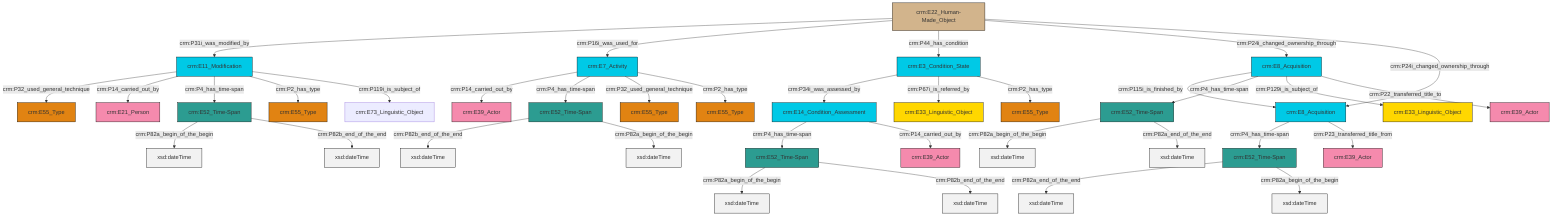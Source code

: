 graph TD
classDef Literal fill:#f2f2f2,stroke:#000000;
classDef CRM_Entity fill:#FFFFFF,stroke:#000000;
classDef Temporal_Entity fill:#00C9E6, stroke:#000000;
classDef Type fill:#E18312, stroke:#000000;
classDef Time-Span fill:#2C9C91, stroke:#000000;
classDef Appellation fill:#FFEB7F, stroke:#000000;
classDef Place fill:#008836, stroke:#000000;
classDef Persistent_Item fill:#B266B2, stroke:#000000;
classDef Conceptual_Object fill:#FFD700, stroke:#000000;
classDef Physical_Thing fill:#D2B48C, stroke:#000000;
classDef Actor fill:#f58aad, stroke:#000000;
classDef PC_Classes fill:#4ce600, stroke:#000000;
classDef Multi fill:#cccccc,stroke:#000000;

6["crm:E52_Time-Span"]:::Time-Span -->|crm:P82b_end_of_the_end| 7[xsd:dateTime]:::Literal
8["crm:E3_Condition_State"]:::Temporal_Entity -->|crm:P34i_was_assessed_by| 9["crm:E14_Condition_Assessment"]:::Temporal_Entity
2["crm:E52_Time-Span"]:::Time-Span -->|crm:P82a_end_of_the_end| 12[xsd:dateTime]:::Literal
2["crm:E52_Time-Span"]:::Time-Span -->|crm:P82a_begin_of_the_begin| 13[xsd:dateTime]:::Literal
14["crm:E52_Time-Span"]:::Time-Span -->|crm:P82a_begin_of_the_begin| 15[xsd:dateTime]:::Literal
16["crm:E7_Activity"]:::Temporal_Entity -->|crm:P14_carried_out_by| 17["crm:E39_Actor"]:::Actor
18["crm:E8_Acquisition"]:::Temporal_Entity -->|crm:P115i_is_finished_by| 19["crm:E8_Acquisition"]:::Temporal_Entity
19["crm:E8_Acquisition"]:::Temporal_Entity -->|crm:P4_has_time-span| 2["crm:E52_Time-Span"]:::Time-Span
19["crm:E8_Acquisition"]:::Temporal_Entity -->|crm:P23_transferred_title_from| 24["crm:E39_Actor"]:::Actor
6["crm:E52_Time-Span"]:::Time-Span -->|crm:P82a_begin_of_the_begin| 25[xsd:dateTime]:::Literal
14["crm:E52_Time-Span"]:::Time-Span -->|crm:P82b_end_of_the_end| 26[xsd:dateTime]:::Literal
4["crm:E11_Modification"]:::Temporal_Entity -->|crm:P32_used_general_technique| 27["crm:E55_Type"]:::Type
16["crm:E7_Activity"]:::Temporal_Entity -->|crm:P4_has_time-span| 6["crm:E52_Time-Span"]:::Time-Span
16["crm:E7_Activity"]:::Temporal_Entity -->|crm:P32_used_general_technique| 32["crm:E55_Type"]:::Type
4["crm:E11_Modification"]:::Temporal_Entity -->|crm:P14_carried_out_by| 33["crm:E21_Person"]:::Actor
30["crm:E52_Time-Span"]:::Time-Span -->|crm:P82a_begin_of_the_begin| 34[xsd:dateTime]:::Literal
4["crm:E11_Modification"]:::Temporal_Entity -->|crm:P4_has_time-span| 30["crm:E52_Time-Span"]:::Time-Span
36["crm:E22_Human-Made_Object"]:::Physical_Thing -->|crm:P31i_was_modified_by| 4["crm:E11_Modification"]:::Temporal_Entity
36["crm:E22_Human-Made_Object"]:::Physical_Thing -->|crm:P16i_was_used_for| 16["crm:E7_Activity"]:::Temporal_Entity
8["crm:E3_Condition_State"]:::Temporal_Entity -->|crm:P67i_is_referred_by| 41["crm:E33_Linguistic_Object"]:::Conceptual_Object
16["crm:E7_Activity"]:::Temporal_Entity -->|crm:P2_has_type| 43["crm:E55_Type"]:::Type
30["crm:E52_Time-Span"]:::Time-Span -->|crm:P82b_end_of_the_end| 47[xsd:dateTime]:::Literal
37["crm:E52_Time-Span"]:::Time-Span -->|crm:P82a_begin_of_the_begin| 49[xsd:dateTime]:::Literal
9["crm:E14_Condition_Assessment"]:::Temporal_Entity -->|crm:P4_has_time-span| 14["crm:E52_Time-Span"]:::Time-Span
18["crm:E8_Acquisition"]:::Temporal_Entity -->|crm:P4_has_time-span| 37["crm:E52_Time-Span"]:::Time-Span
36["crm:E22_Human-Made_Object"]:::Physical_Thing -->|crm:P44_has_condition| 8["crm:E3_Condition_State"]:::Temporal_Entity
37["crm:E52_Time-Span"]:::Time-Span -->|crm:P82a_end_of_the_end| 51[xsd:dateTime]:::Literal
8["crm:E3_Condition_State"]:::Temporal_Entity -->|crm:P2_has_type| 22["crm:E55_Type"]:::Type
36["crm:E22_Human-Made_Object"]:::Physical_Thing -->|crm:P24i_changed_ownership_through| 18["crm:E8_Acquisition"]:::Temporal_Entity
9["crm:E14_Condition_Assessment"]:::Temporal_Entity -->|crm:P14_carried_out_by| 10["crm:E39_Actor"]:::Actor
4["crm:E11_Modification"]:::Temporal_Entity -->|crm:P2_has_type| 0["crm:E55_Type"]:::Type
36["crm:E22_Human-Made_Object"]:::Physical_Thing -->|crm:P24i_changed_ownership_through| 19["crm:E8_Acquisition"]:::Temporal_Entity
18["crm:E8_Acquisition"]:::Temporal_Entity -->|crm:P129i_is_subject_of| 28["crm:E33_Linguistic_Object"]:::Conceptual_Object
4["crm:E11_Modification"]:::Temporal_Entity -->|crm:P119i_is_subject_of| 57["crm:E73_Linguistic_Object"]:::Default
18["crm:E8_Acquisition"]:::Temporal_Entity -->|crm:P22_transferred_title_to| 53["crm:E39_Actor"]:::Actor